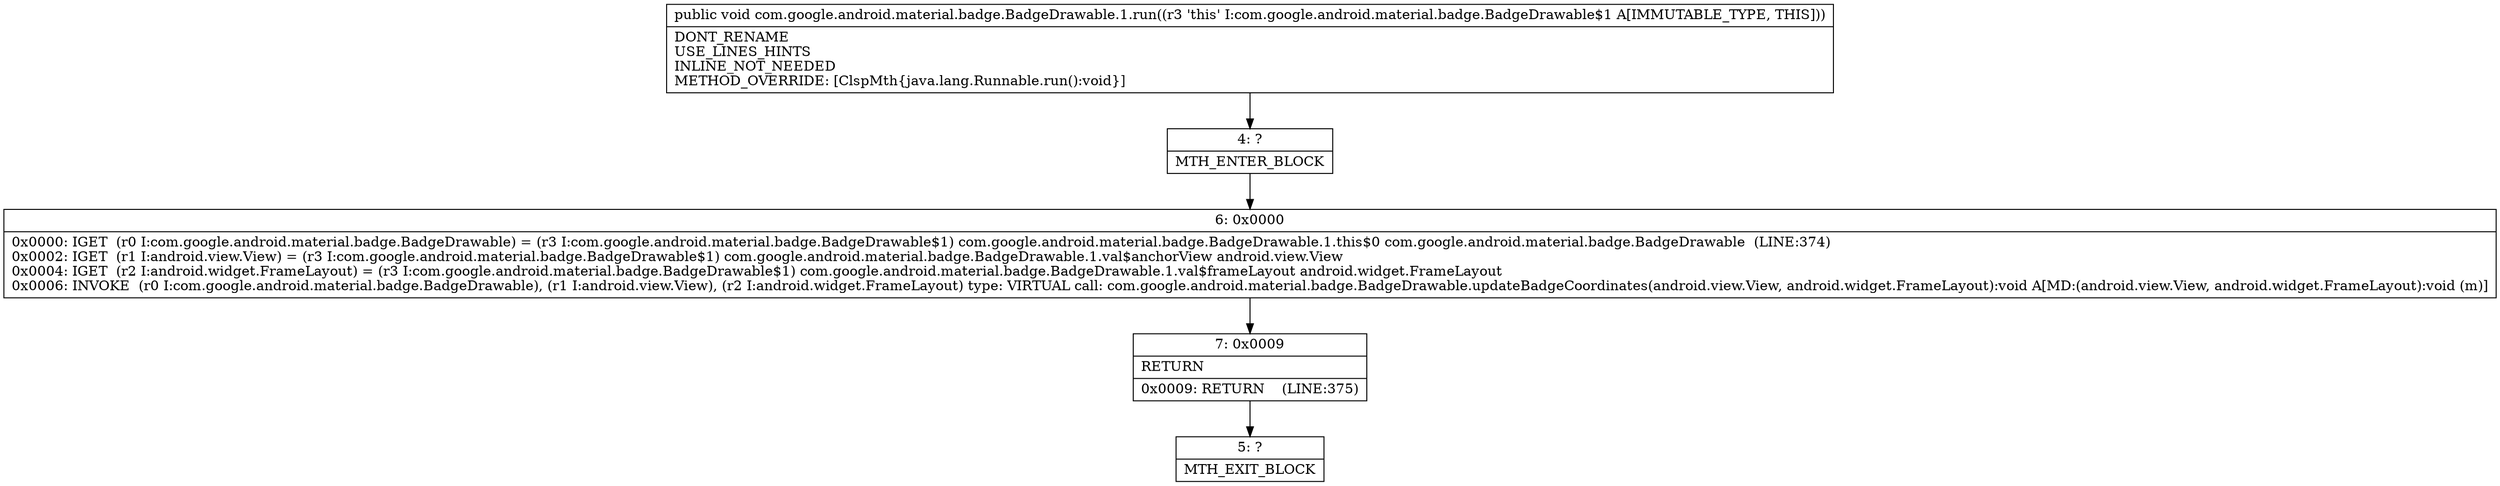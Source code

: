 digraph "CFG forcom.google.android.material.badge.BadgeDrawable.1.run()V" {
Node_4 [shape=record,label="{4\:\ ?|MTH_ENTER_BLOCK\l}"];
Node_6 [shape=record,label="{6\:\ 0x0000|0x0000: IGET  (r0 I:com.google.android.material.badge.BadgeDrawable) = (r3 I:com.google.android.material.badge.BadgeDrawable$1) com.google.android.material.badge.BadgeDrawable.1.this$0 com.google.android.material.badge.BadgeDrawable  (LINE:374)\l0x0002: IGET  (r1 I:android.view.View) = (r3 I:com.google.android.material.badge.BadgeDrawable$1) com.google.android.material.badge.BadgeDrawable.1.val$anchorView android.view.View \l0x0004: IGET  (r2 I:android.widget.FrameLayout) = (r3 I:com.google.android.material.badge.BadgeDrawable$1) com.google.android.material.badge.BadgeDrawable.1.val$frameLayout android.widget.FrameLayout \l0x0006: INVOKE  (r0 I:com.google.android.material.badge.BadgeDrawable), (r1 I:android.view.View), (r2 I:android.widget.FrameLayout) type: VIRTUAL call: com.google.android.material.badge.BadgeDrawable.updateBadgeCoordinates(android.view.View, android.widget.FrameLayout):void A[MD:(android.view.View, android.widget.FrameLayout):void (m)]\l}"];
Node_7 [shape=record,label="{7\:\ 0x0009|RETURN\l|0x0009: RETURN    (LINE:375)\l}"];
Node_5 [shape=record,label="{5\:\ ?|MTH_EXIT_BLOCK\l}"];
MethodNode[shape=record,label="{public void com.google.android.material.badge.BadgeDrawable.1.run((r3 'this' I:com.google.android.material.badge.BadgeDrawable$1 A[IMMUTABLE_TYPE, THIS]))  | DONT_RENAME\lUSE_LINES_HINTS\lINLINE_NOT_NEEDED\lMETHOD_OVERRIDE: [ClspMth\{java.lang.Runnable.run():void\}]\l}"];
MethodNode -> Node_4;Node_4 -> Node_6;
Node_6 -> Node_7;
Node_7 -> Node_5;
}

